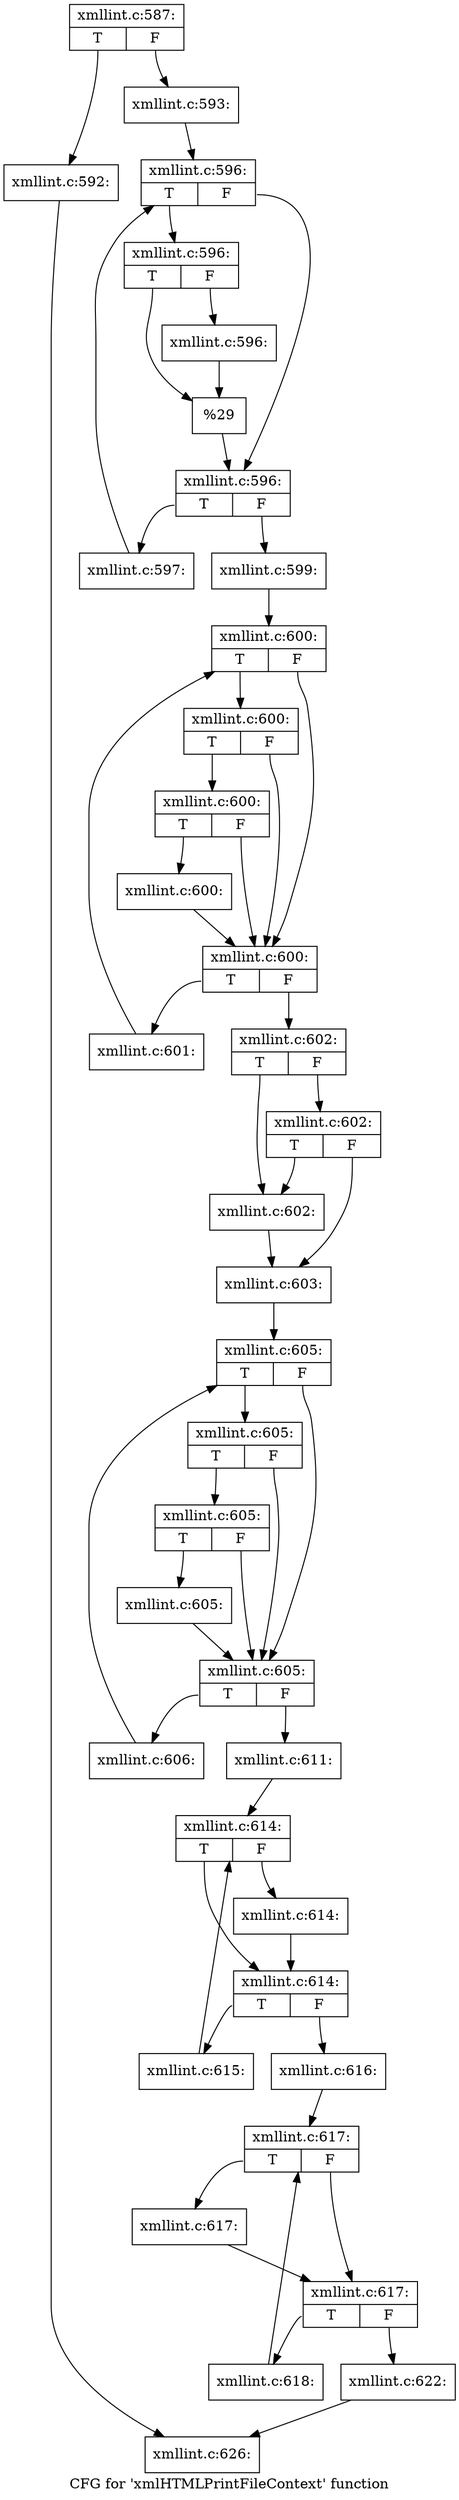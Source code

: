 digraph "CFG for 'xmlHTMLPrintFileContext' function" {
	label="CFG for 'xmlHTMLPrintFileContext' function";

	Node0x4b23c80 [shape=record,label="{xmllint.c:587:|{<s0>T|<s1>F}}"];
	Node0x4b23c80:s0 -> Node0x4b25c30;
	Node0x4b23c80:s1 -> Node0x4b25c80;
	Node0x4b25c30 [shape=record,label="{xmllint.c:592:}"];
	Node0x4b25c30 -> Node0x4b24120;
	Node0x4b25c80 [shape=record,label="{xmllint.c:593:}"];
	Node0x4b25c80 -> Node0x4b26940;
	Node0x4b26940 [shape=record,label="{xmllint.c:596:|{<s0>T|<s1>F}}"];
	Node0x4b26940:s0 -> Node0x4b26c30;
	Node0x4b26940:s1 -> Node0x4b26be0;
	Node0x4b26c30 [shape=record,label="{xmllint.c:596:|{<s0>T|<s1>F}}"];
	Node0x4b26c30:s0 -> Node0x4b26f70;
	Node0x4b26c30:s1 -> Node0x4b26fc0;
	Node0x4b26fc0 [shape=record,label="{xmllint.c:596:}"];
	Node0x4b26fc0 -> Node0x4b26f70;
	Node0x4b26f70 [shape=record,label="{%29}"];
	Node0x4b26f70 -> Node0x4b26be0;
	Node0x4b26be0 [shape=record,label="{xmllint.c:596:|{<s0>T|<s1>F}}"];
	Node0x4b26be0:s0 -> Node0x4b276e0;
	Node0x4b26be0:s1 -> Node0x4b26b60;
	Node0x4b276e0 [shape=record,label="{xmllint.c:597:}"];
	Node0x4b276e0 -> Node0x4b26940;
	Node0x4b26b60 [shape=record,label="{xmllint.c:599:}"];
	Node0x4b26b60 -> Node0x4b27b70;
	Node0x4b27b70 [shape=record,label="{xmllint.c:600:|{<s0>T|<s1>F}}"];
	Node0x4b27b70:s0 -> Node0x4b27f30;
	Node0x4b27b70:s1 -> Node0x4b27e10;
	Node0x4b27f30 [shape=record,label="{xmllint.c:600:|{<s0>T|<s1>F}}"];
	Node0x4b27f30:s0 -> Node0x4b27eb0;
	Node0x4b27f30:s1 -> Node0x4b27e10;
	Node0x4b27eb0 [shape=record,label="{xmllint.c:600:|{<s0>T|<s1>F}}"];
	Node0x4b27eb0:s0 -> Node0x4b27e60;
	Node0x4b27eb0:s1 -> Node0x4b27e10;
	Node0x4b27e60 [shape=record,label="{xmllint.c:600:}"];
	Node0x4b27e60 -> Node0x4b27e10;
	Node0x4b27e10 [shape=record,label="{xmllint.c:600:|{<s0>T|<s1>F}}"];
	Node0x4b27e10:s0 -> Node0x4b287d0;
	Node0x4b27e10:s1 -> Node0x4b27d90;
	Node0x4b287d0 [shape=record,label="{xmllint.c:601:}"];
	Node0x4b287d0 -> Node0x4b27b70;
	Node0x4b27d90 [shape=record,label="{xmllint.c:602:|{<s0>T|<s1>F}}"];
	Node0x4b27d90:s0 -> Node0x4b28f40;
	Node0x4b27d90:s1 -> Node0x4b28fe0;
	Node0x4b28fe0 [shape=record,label="{xmllint.c:602:|{<s0>T|<s1>F}}"];
	Node0x4b28fe0:s0 -> Node0x4b28f40;
	Node0x4b28fe0:s1 -> Node0x4b28f90;
	Node0x4b28f40 [shape=record,label="{xmllint.c:602:}"];
	Node0x4b28f40 -> Node0x4b28f90;
	Node0x4b28f90 [shape=record,label="{xmllint.c:603:}"];
	Node0x4b28f90 -> Node0x4b29b80;
	Node0x4b29b80 [shape=record,label="{xmllint.c:605:|{<s0>T|<s1>F}}"];
	Node0x4b29b80:s0 -> Node0x4b29f40;
	Node0x4b29b80:s1 -> Node0x4b29e20;
	Node0x4b29f40 [shape=record,label="{xmllint.c:605:|{<s0>T|<s1>F}}"];
	Node0x4b29f40:s0 -> Node0x4b29ec0;
	Node0x4b29f40:s1 -> Node0x4b29e20;
	Node0x4b29ec0 [shape=record,label="{xmllint.c:605:|{<s0>T|<s1>F}}"];
	Node0x4b29ec0:s0 -> Node0x4b29e70;
	Node0x4b29ec0:s1 -> Node0x4b29e20;
	Node0x4b29e70 [shape=record,label="{xmllint.c:605:}"];
	Node0x4b29e70 -> Node0x4b29e20;
	Node0x4b29e20 [shape=record,label="{xmllint.c:605:|{<s0>T|<s1>F}}"];
	Node0x4b29e20:s0 -> Node0x4b2a7f0;
	Node0x4b29e20:s1 -> Node0x4b29da0;
	Node0x4b2a7f0 [shape=record,label="{xmllint.c:606:}"];
	Node0x4b2a7f0 -> Node0x4b29b80;
	Node0x4b29da0 [shape=record,label="{xmllint.c:611:}"];
	Node0x4b29da0 -> Node0x4b2c3c0;
	Node0x4b2c3c0 [shape=record,label="{xmllint.c:614:|{<s0>T|<s1>F}}"];
	Node0x4b2c3c0:s0 -> Node0x4b2c660;
	Node0x4b2c3c0:s1 -> Node0x4b2c6b0;
	Node0x4b2c6b0 [shape=record,label="{xmllint.c:614:}"];
	Node0x4b2c6b0 -> Node0x4b2c660;
	Node0x4b2c660 [shape=record,label="{xmllint.c:614:|{<s0>T|<s1>F}}"];
	Node0x4b2c660:s0 -> Node0x4b2ccf0;
	Node0x4b2c660:s1 -> Node0x4b2c5e0;
	Node0x4b2ccf0 [shape=record,label="{xmllint.c:615:}"];
	Node0x4b2ccf0 -> Node0x4b2c3c0;
	Node0x4b2c5e0 [shape=record,label="{xmllint.c:616:}"];
	Node0x4b2c5e0 -> Node0x4b2d0b0;
	Node0x4b2d0b0 [shape=record,label="{xmllint.c:617:|{<s0>T|<s1>F}}"];
	Node0x4b2d0b0:s0 -> Node0x4b2d3a0;
	Node0x4b2d0b0:s1 -> Node0x4b2d350;
	Node0x4b2d3a0 [shape=record,label="{xmllint.c:617:}"];
	Node0x4b2d3a0 -> Node0x4b2d350;
	Node0x4b2d350 [shape=record,label="{xmllint.c:617:|{<s0>T|<s1>F}}"];
	Node0x4b2d350:s0 -> Node0x4b2d990;
	Node0x4b2d350:s1 -> Node0x4b2d2d0;
	Node0x4b2d990 [shape=record,label="{xmllint.c:618:}"];
	Node0x4b2d990 -> Node0x4b2d0b0;
	Node0x4b2d2d0 [shape=record,label="{xmllint.c:622:}"];
	Node0x4b2d2d0 -> Node0x4b24120;
	Node0x4b24120 [shape=record,label="{xmllint.c:626:}"];
}
